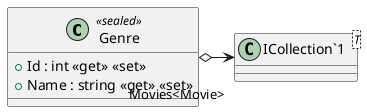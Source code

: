 @startuml
class Genre <<sealed>> {
    + Id : int <<get>> <<set>>
    + Name : string <<get>> <<set>>
}
class "ICollection`1"<T> {
}
Genre o-> "Movies<Movie>" "ICollection`1"
@enduml
